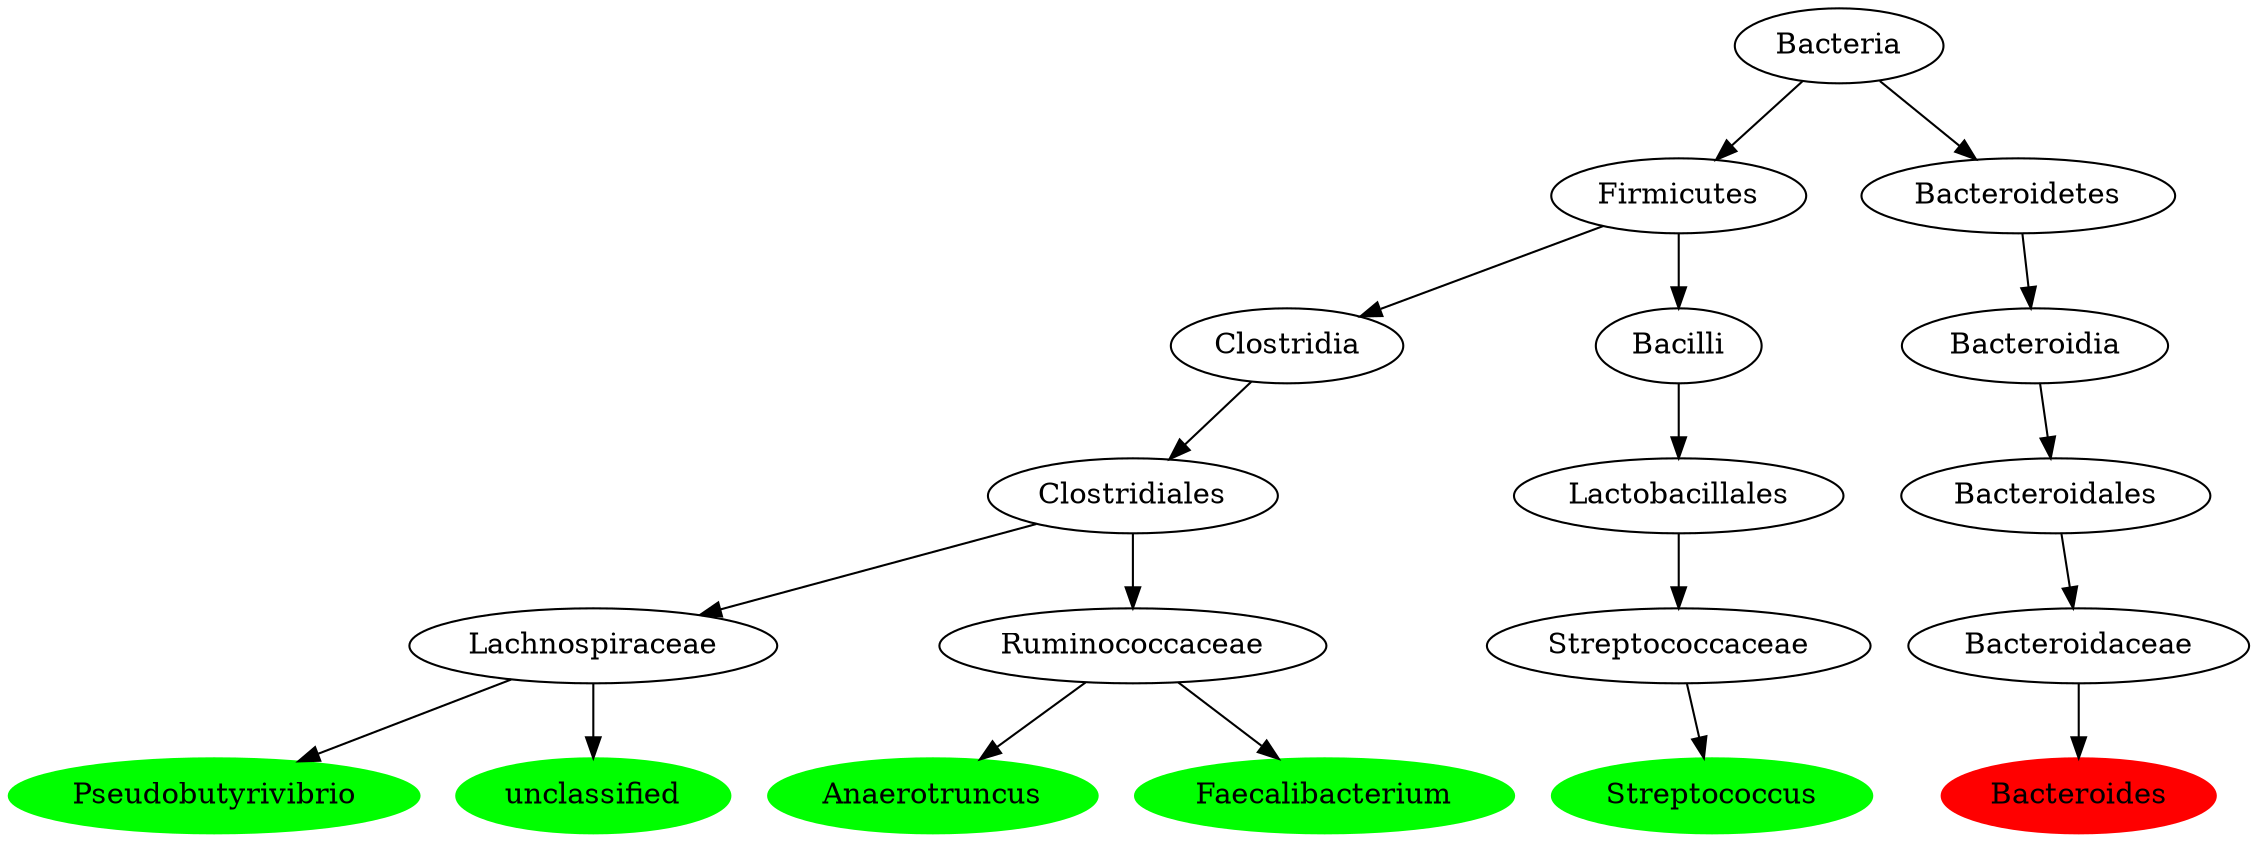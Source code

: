 digraph G { 
	LachnospiraceaePseudobutyrivibrio [label="Pseudobutyrivibrio", color="green", style=filled];
	ClostridialesLachnospiraceae [label="Lachnospiraceae"];
	LachnospiraceaePseudobutyrivibrio [label="Pseudobutyrivibrio"];
	ClostridialesLachnospiraceae -> LachnospiraceaePseudobutyrivibrio;
	ClostridiaClostridiales [label="Clostridiales"];
	ClostridialesLachnospiraceae [label="Lachnospiraceae"];
	ClostridiaClostridiales -> ClostridialesLachnospiraceae;
	FirmicutesClostridia [label="Clostridia"];
	ClostridiaClostridiales [label="Clostridiales"];
	FirmicutesClostridia -> ClostridiaClostridiales;
	BacteriaFirmicutes [label="Firmicutes"];
	FirmicutesClostridia [label="Clostridia"];
	BacteriaFirmicutes -> FirmicutesClostridia;
	Bacteria [label="Bacteria"];
	BacteriaFirmicutes [label="Firmicutes"];
	Bacteria -> BacteriaFirmicutes;
	Lachnospiraceaeunclassified [label="unclassified", color="green", style=filled];
	ClostridialesLachnospiraceae [label="Lachnospiraceae"];
	Lachnospiraceaeunclassified [label="unclassified"];
	ClostridialesLachnospiraceae -> Lachnospiraceaeunclassified;
	RuminococcaceaeAnaerotruncus [label="Anaerotruncus", color="green", style=filled];
	ClostridialesRuminococcaceae [label="Ruminococcaceae"];
	RuminococcaceaeAnaerotruncus [label="Anaerotruncus"];
	ClostridialesRuminococcaceae -> RuminococcaceaeAnaerotruncus;
	ClostridiaClostridiales [label="Clostridiales"];
	ClostridialesRuminococcaceae [label="Ruminococcaceae"];
	ClostridiaClostridiales -> ClostridialesRuminococcaceae;
	RuminococcaceaeFaecalibacterium [label="Faecalibacterium", color="green", style=filled];
	ClostridialesRuminococcaceae [label="Ruminococcaceae"];
	RuminococcaceaeFaecalibacterium [label="Faecalibacterium"];
	ClostridialesRuminococcaceae -> RuminococcaceaeFaecalibacterium;
	StreptococcaceaeStreptococcus [label="Streptococcus", color="green", style=filled];
	LactobacillalesStreptococcaceae [label="Streptococcaceae"];
	StreptococcaceaeStreptococcus [label="Streptococcus"];
	LactobacillalesStreptococcaceae -> StreptococcaceaeStreptococcus;
	BacilliLactobacillales [label="Lactobacillales"];
	LactobacillalesStreptococcaceae [label="Streptococcaceae"];
	BacilliLactobacillales -> LactobacillalesStreptococcaceae;
	FirmicutesBacilli [label="Bacilli"];
	BacilliLactobacillales [label="Lactobacillales"];
	FirmicutesBacilli -> BacilliLactobacillales;
	BacteriaFirmicutes [label="Firmicutes"];
	FirmicutesBacilli [label="Bacilli"];
	BacteriaFirmicutes -> FirmicutesBacilli;
	BacteroidaceaeBacteroides [label="Bacteroides", color="red", style=filled];
	BacteroidalesBacteroidaceae [label="Bacteroidaceae"];
	BacteroidaceaeBacteroides [label="Bacteroides"];
	BacteroidalesBacteroidaceae -> BacteroidaceaeBacteroides;
	BacteroidiaBacteroidales [label="Bacteroidales"];
	BacteroidalesBacteroidaceae [label="Bacteroidaceae"];
	BacteroidiaBacteroidales -> BacteroidalesBacteroidaceae;
	BacteroidetesBacteroidia [label="Bacteroidia"];
	BacteroidiaBacteroidales [label="Bacteroidales"];
	BacteroidetesBacteroidia -> BacteroidiaBacteroidales;
	BacteriaBacteroidetes [label="Bacteroidetes"];
	BacteroidetesBacteroidia [label="Bacteroidia"];
	BacteriaBacteroidetes -> BacteroidetesBacteroidia;
	Bacteria [label="Bacteria"];
	BacteriaBacteroidetes [label="Bacteroidetes"];
	Bacteria -> BacteriaBacteroidetes;

 }